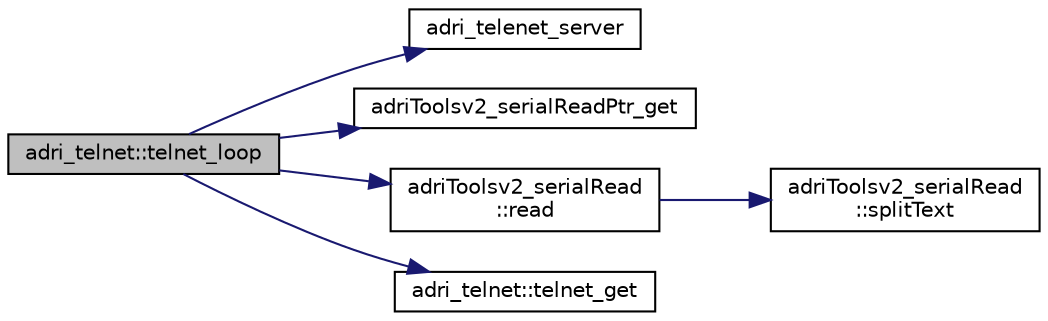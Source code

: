 digraph "adri_telnet::telnet_loop"
{
 // LATEX_PDF_SIZE
  edge [fontname="Helvetica",fontsize="10",labelfontname="Helvetica",labelfontsize="10"];
  node [fontname="Helvetica",fontsize="10",shape=record];
  rankdir="LR";
  Node1 [label="adri_telnet::telnet_loop",height=0.2,width=0.4,color="black", fillcolor="grey75", style="filled", fontcolor="black",tooltip=" "];
  Node1 -> Node2 [color="midnightblue",fontsize="10",style="solid",fontname="Helvetica"];
  Node2 [label="adri_telenet_server",height=0.2,width=0.4,color="black", fillcolor="white", style="filled",URL="$telnet_8cpp.html#a0843a8ea38f629385dc7f2899829727e",tooltip=" "];
  Node1 -> Node3 [color="midnightblue",fontsize="10",style="solid",fontname="Helvetica"];
  Node3 [label="adriToolsv2_serialReadPtr_get",height=0.2,width=0.4,color="black", fillcolor="white", style="filled",URL="$menu__serial_8cpp.html#a9ea619b46547442c6d88d2fcf6af126a",tooltip=" "];
  Node1 -> Node4 [color="midnightblue",fontsize="10",style="solid",fontname="Helvetica"];
  Node4 [label="adriToolsv2_serialRead\l::read",height=0.2,width=0.4,color="black", fillcolor="white", style="filled",URL="$classadri_toolsv2__serial_read.html#a9f90a29ffca29c0b4899c89e722395af",tooltip=" "];
  Node4 -> Node5 [color="midnightblue",fontsize="10",style="solid",fontname="Helvetica"];
  Node5 [label="adriToolsv2_serialRead\l::splitText",height=0.2,width=0.4,color="black", fillcolor="white", style="filled",URL="$classadri_toolsv2__serial_read.html#a4f324f750c620a3e948eafaa0e1e4860",tooltip=" "];
  Node1 -> Node6 [color="midnightblue",fontsize="10",style="solid",fontname="Helvetica"];
  Node6 [label="adri_telnet::telnet_get",height=0.2,width=0.4,color="black", fillcolor="white", style="filled",URL="$classadri__telnet.html#aee4d89006feb2b5d346ed16057400ee6",tooltip=" "];
}
